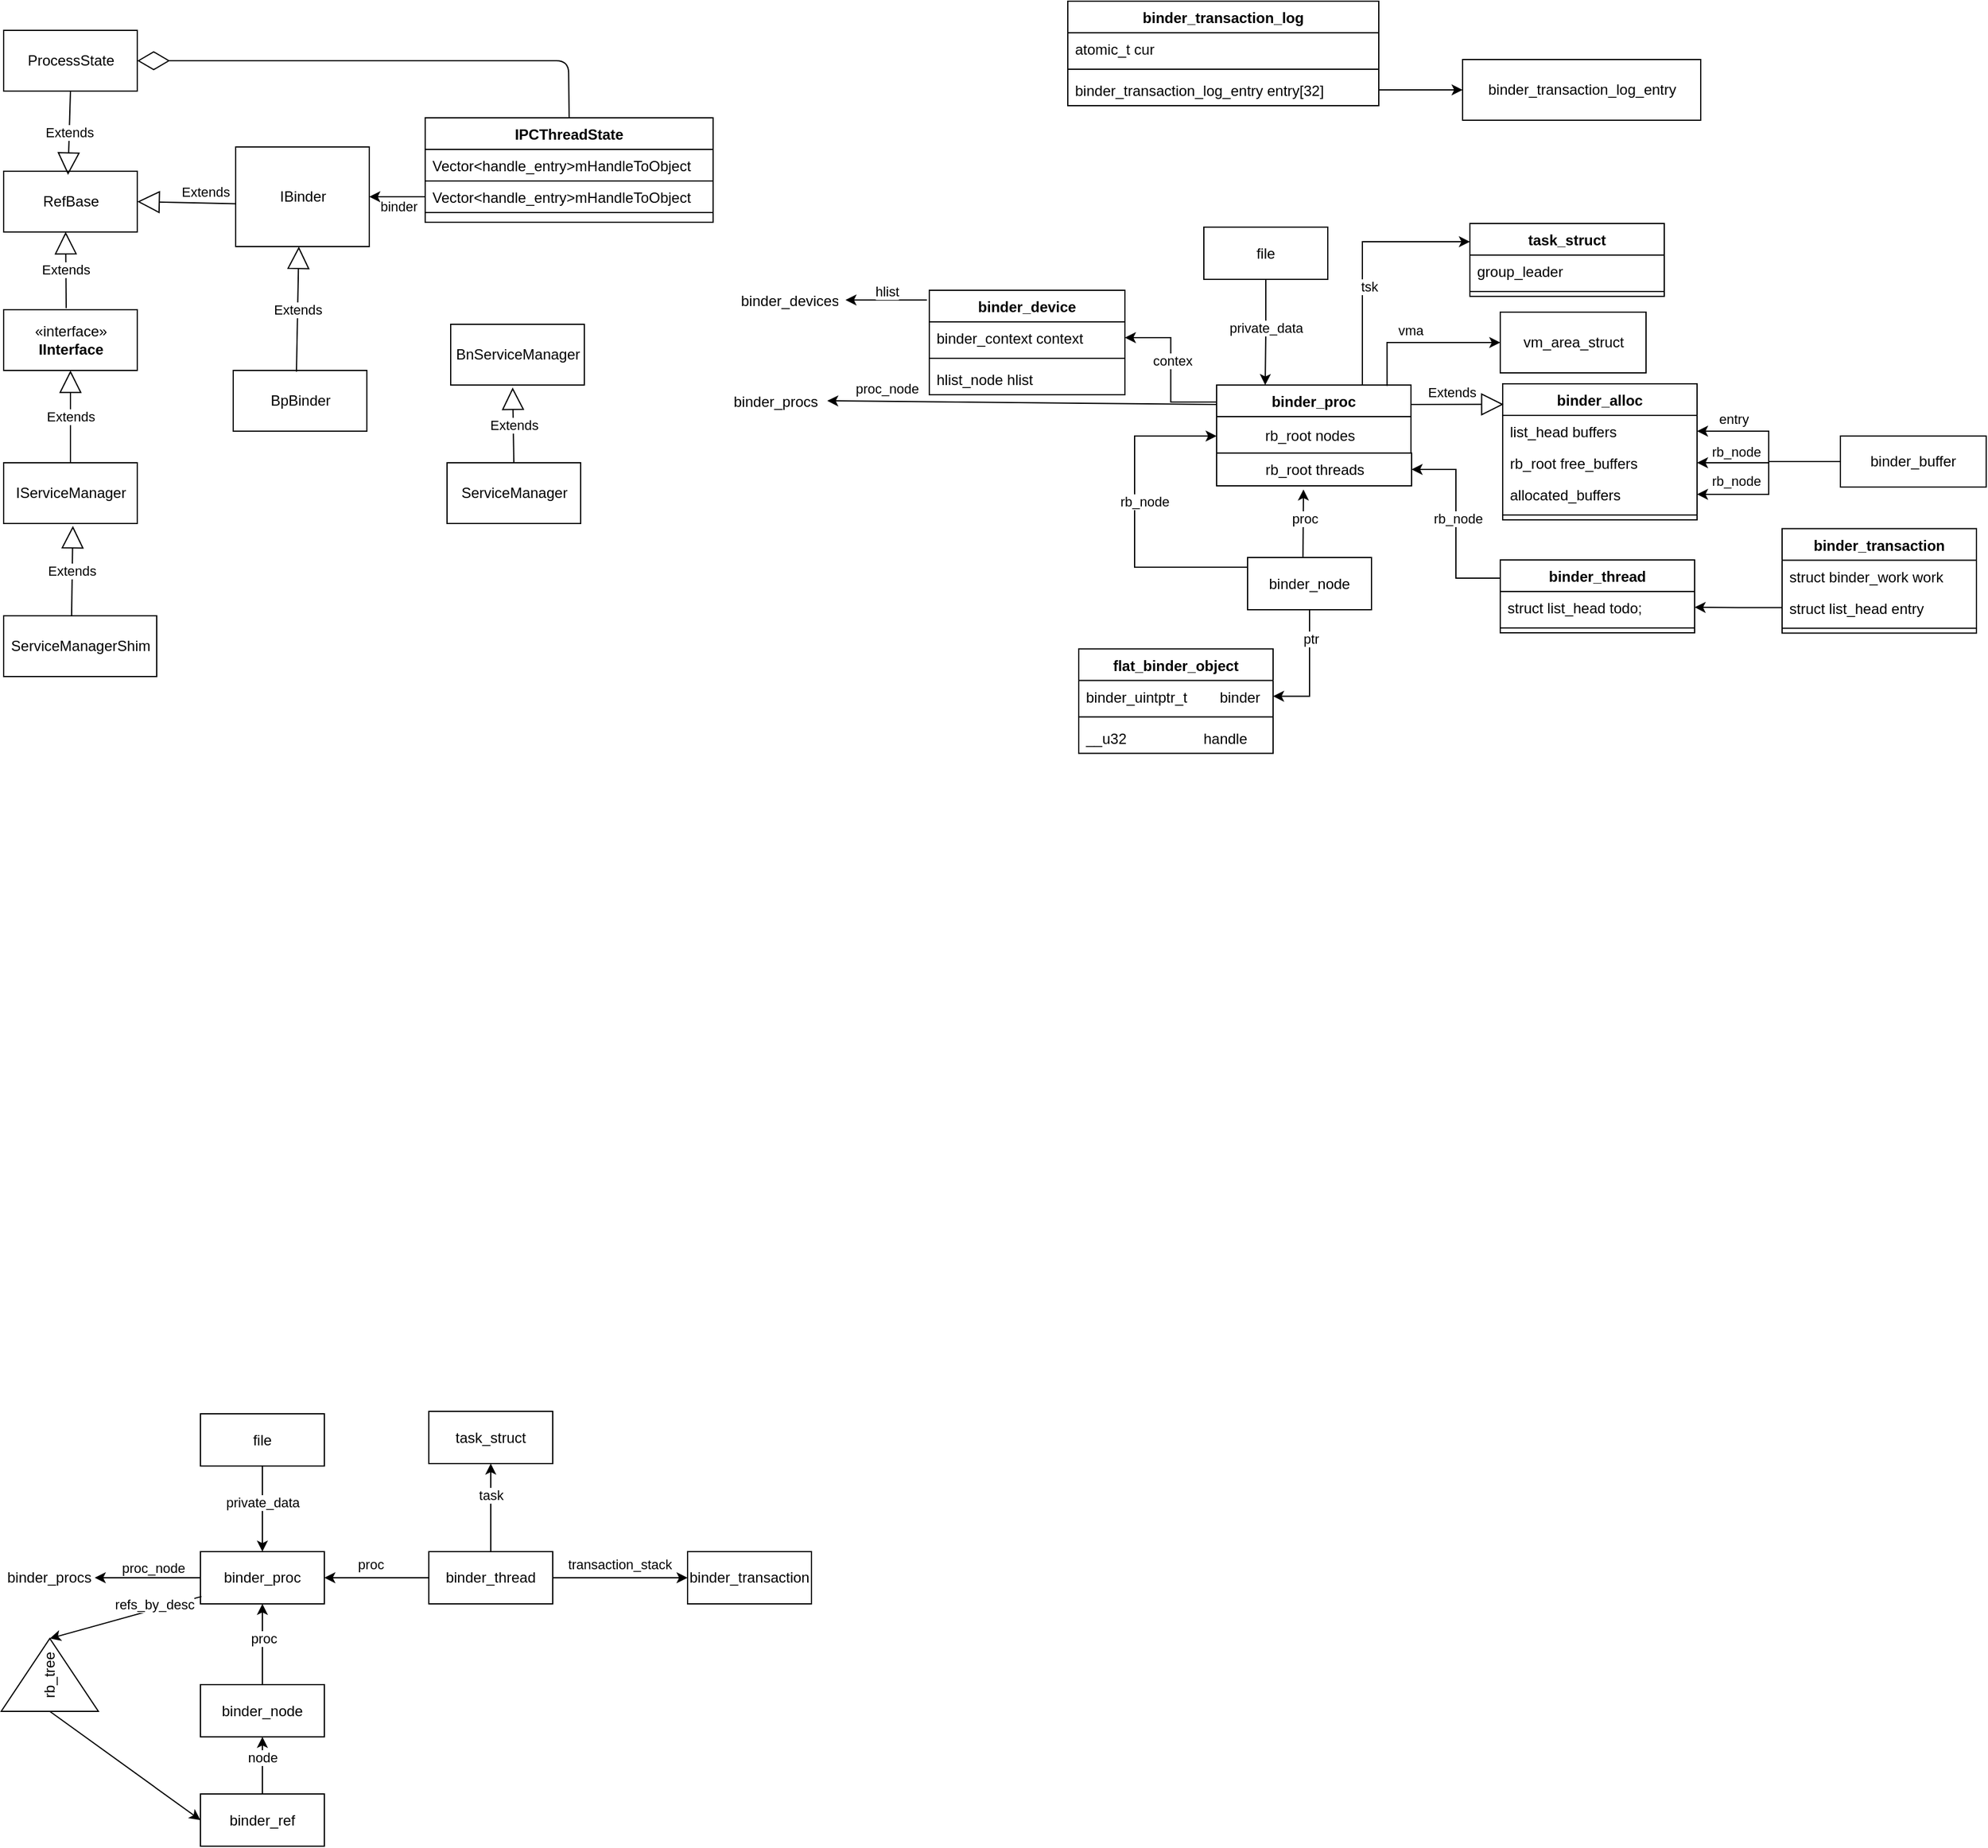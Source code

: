 <mxfile version="14.9.8" type="github">
  <diagram id="jNmoqXeFEh0ObimJBnkF" name="Page-1">
    <mxGraphModel dx="1261" dy="560" grid="0" gridSize="10" guides="1" tooltips="1" connect="1" arrows="1" fold="1" page="1" pageScale="1" pageWidth="827" pageHeight="1169" math="0" shadow="0">
      <root>
        <mxCell id="0" />
        <mxCell id="1" parent="0" />
        <mxCell id="e8W-_g6dRkkAk_Z5xhVP-2" value="IServiceManager" style="html=1;" parent="1" vertex="1">
          <mxGeometry x="162" y="410" width="110" height="50" as="geometry" />
        </mxCell>
        <mxCell id="e8W-_g6dRkkAk_Z5xhVP-3" value="«interface»&lt;br&gt;&lt;b&gt;IInterface&lt;/b&gt;" style="html=1;" parent="1" vertex="1">
          <mxGeometry x="162" y="284" width="110" height="50" as="geometry" />
        </mxCell>
        <mxCell id="e8W-_g6dRkkAk_Z5xhVP-4" value="Extends" style="endArrow=block;endSize=16;endFill=0;html=1;exitX=0.5;exitY=0;exitDx=0;exitDy=0;entryX=0.5;entryY=1;entryDx=0;entryDy=0;" parent="1" source="e8W-_g6dRkkAk_Z5xhVP-2" target="e8W-_g6dRkkAk_Z5xhVP-3" edge="1">
          <mxGeometry width="160" relative="1" as="geometry">
            <mxPoint x="151" y="822" as="sourcePoint" />
            <mxPoint x="227" y="392" as="targetPoint" />
          </mxGeometry>
        </mxCell>
        <mxCell id="e8W-_g6dRkkAk_Z5xhVP-10" value="ProcessState" style="html=1;" parent="1" vertex="1">
          <mxGeometry x="162" y="54" width="110" height="50" as="geometry" />
        </mxCell>
        <mxCell id="e8W-_g6dRkkAk_Z5xhVP-16" value="IBinder" style="html=1;" parent="1" vertex="1">
          <mxGeometry x="353" y="150" width="110" height="82" as="geometry" />
        </mxCell>
        <mxCell id="e8W-_g6dRkkAk_Z5xhVP-17" value="ServiceManagerShim" style="html=1;" parent="1" vertex="1">
          <mxGeometry x="162" y="536" width="126" height="50" as="geometry" />
        </mxCell>
        <mxCell id="e8W-_g6dRkkAk_Z5xhVP-18" value="Extends" style="endArrow=block;endSize=16;endFill=0;html=1;exitX=0.444;exitY=0;exitDx=0;exitDy=0;exitPerimeter=0;" parent="1" source="e8W-_g6dRkkAk_Z5xhVP-17" edge="1">
          <mxGeometry width="160" relative="1" as="geometry">
            <mxPoint x="227" y="533" as="sourcePoint" />
            <mxPoint x="219" y="462" as="targetPoint" />
          </mxGeometry>
        </mxCell>
        <mxCell id="e8W-_g6dRkkAk_Z5xhVP-19" value="RefBase" style="html=1;" parent="1" vertex="1">
          <mxGeometry x="162" y="170" width="110" height="50" as="geometry" />
        </mxCell>
        <mxCell id="e8W-_g6dRkkAk_Z5xhVP-20" value="Extends" style="endArrow=block;endSize=16;endFill=0;html=1;exitX=0.468;exitY=-0.025;exitDx=0;exitDy=0;exitPerimeter=0;entryX=0.464;entryY=0.998;entryDx=0;entryDy=0;entryPerimeter=0;" parent="1" source="e8W-_g6dRkkAk_Z5xhVP-3" target="e8W-_g6dRkkAk_Z5xhVP-19" edge="1">
          <mxGeometry width="160" relative="1" as="geometry">
            <mxPoint x="481.004" y="236" as="sourcePoint" />
            <mxPoint x="482.06" y="162" as="targetPoint" />
          </mxGeometry>
        </mxCell>
        <mxCell id="e8W-_g6dRkkAk_Z5xhVP-21" value="Extends" style="endArrow=block;endSize=16;endFill=0;html=1;exitX=-0.001;exitY=0.57;exitDx=0;exitDy=0;exitPerimeter=0;entryX=1;entryY=0.5;entryDx=0;entryDy=0;" parent="1" source="e8W-_g6dRkkAk_Z5xhVP-16" target="e8W-_g6dRkkAk_Z5xhVP-19" edge="1">
          <mxGeometry x="-0.38" y="-9" width="160" relative="1" as="geometry">
            <mxPoint x="304.44" y="276.85" as="sourcePoint" />
            <mxPoint x="304.0" y="214.0" as="targetPoint" />
            <mxPoint as="offset" />
          </mxGeometry>
        </mxCell>
        <mxCell id="e8W-_g6dRkkAk_Z5xhVP-26" value="" style="endArrow=classic;html=1;entryX=1;entryY=0.5;entryDx=0;entryDy=0;exitX=0;exitY=0.5;exitDx=0;exitDy=0;" parent="1" source="e8W-_g6dRkkAk_Z5xhVP-34" target="e8W-_g6dRkkAk_Z5xhVP-16" edge="1">
          <mxGeometry width="50" height="50" relative="1" as="geometry">
            <mxPoint x="515" y="230" as="sourcePoint" />
            <mxPoint x="667" y="359" as="targetPoint" />
          </mxGeometry>
        </mxCell>
        <mxCell id="e8W-_g6dRkkAk_Z5xhVP-27" value="binder" style="edgeLabel;html=1;align=center;verticalAlign=middle;resizable=0;points=[];" parent="e8W-_g6dRkkAk_Z5xhVP-26" vertex="1" connectable="0">
          <mxGeometry x="0.321" y="-2" relative="1" as="geometry">
            <mxPoint x="8" y="10" as="offset" />
          </mxGeometry>
        </mxCell>
        <mxCell id="e8W-_g6dRkkAk_Z5xhVP-28" value="Extends" style="endArrow=block;endSize=16;endFill=0;html=1;exitX=0.5;exitY=1;exitDx=0;exitDy=0;" parent="1" source="e8W-_g6dRkkAk_Z5xhVP-10" edge="1">
          <mxGeometry width="160" relative="1" as="geometry">
            <mxPoint x="223.48" y="292.75" as="sourcePoint" />
            <mxPoint x="215" y="173" as="targetPoint" />
          </mxGeometry>
        </mxCell>
        <mxCell id="e8W-_g6dRkkAk_Z5xhVP-29" value="" style="endArrow=diamondThin;endFill=0;endSize=24;html=1;exitX=0.5;exitY=0;exitDx=0;exitDy=0;entryX=1;entryY=0.5;entryDx=0;entryDy=0;" parent="1" source="e8W-_g6dRkkAk_Z5xhVP-30" target="e8W-_g6dRkkAk_Z5xhVP-10" edge="1">
          <mxGeometry width="160" relative="1" as="geometry">
            <mxPoint x="627.032" y="167.555" as="sourcePoint" />
            <mxPoint x="789" y="64" as="targetPoint" />
            <Array as="points">
              <mxPoint x="627" y="79" />
            </Array>
          </mxGeometry>
        </mxCell>
        <mxCell id="e8W-_g6dRkkAk_Z5xhVP-30" value="IPCThreadState" style="swimlane;fontStyle=1;align=center;verticalAlign=top;childLayout=stackLayout;horizontal=1;startSize=26;horizontalStack=0;resizeParent=1;resizeParentMax=0;resizeLast=0;collapsible=1;marginBottom=0;" parent="1" vertex="1">
          <mxGeometry x="509" y="126" width="237" height="86" as="geometry" />
        </mxCell>
        <mxCell id="e8W-_g6dRkkAk_Z5xhVP-31" value="Vector&lt;handle_entry&gt;mHandleToObject" style="text;strokeColor=none;fillColor=none;align=left;verticalAlign=top;spacingLeft=4;spacingRight=4;overflow=hidden;rotatable=0;points=[[0,0.5],[1,0.5]];portConstraint=eastwest;" parent="e8W-_g6dRkkAk_Z5xhVP-30" vertex="1">
          <mxGeometry y="26" width="237" height="26" as="geometry" />
        </mxCell>
        <mxCell id="e8W-_g6dRkkAk_Z5xhVP-34" value="Vector&lt;handle_entry&gt;mHandleToObject" style="text;fillColor=none;align=left;verticalAlign=top;spacingLeft=4;spacingRight=4;overflow=hidden;rotatable=0;points=[[0,0.5],[1,0.5]];portConstraint=eastwest;strokeColor=#000000;" parent="e8W-_g6dRkkAk_Z5xhVP-30" vertex="1">
          <mxGeometry y="52" width="237" height="26" as="geometry" />
        </mxCell>
        <mxCell id="e8W-_g6dRkkAk_Z5xhVP-32" value="" style="line;strokeWidth=1;fillColor=none;align=left;verticalAlign=middle;spacingTop=-1;spacingLeft=3;spacingRight=3;rotatable=0;labelPosition=right;points=[];portConstraint=eastwest;strokeColor=none;" parent="e8W-_g6dRkkAk_Z5xhVP-30" vertex="1">
          <mxGeometry y="78" width="237" height="8" as="geometry" />
        </mxCell>
        <mxCell id="e8W-_g6dRkkAk_Z5xhVP-35" value="BpBinder" style="html=1;strokeColor=#000000;" parent="1" vertex="1">
          <mxGeometry x="351" y="334" width="110" height="50" as="geometry" />
        </mxCell>
        <mxCell id="e8W-_g6dRkkAk_Z5xhVP-36" value="Extends" style="endArrow=block;endSize=16;endFill=0;html=1;entryX=0.464;entryY=0.998;entryDx=0;entryDy=0;entryPerimeter=0;exitX=0.473;exitY=0.02;exitDx=0;exitDy=0;exitPerimeter=0;" parent="1" source="e8W-_g6dRkkAk_Z5xhVP-35" edge="1">
          <mxGeometry width="160" relative="1" as="geometry">
            <mxPoint x="405" y="295" as="sourcePoint" />
            <mxPoint x="405.0" y="232.0" as="targetPoint" />
          </mxGeometry>
        </mxCell>
        <mxCell id="e8W-_g6dRkkAk_Z5xhVP-45" value="ServiceManager" style="html=1;strokeColor=#000000;" parent="1" vertex="1">
          <mxGeometry x="527" y="410" width="110" height="50" as="geometry" />
        </mxCell>
        <mxCell id="e8W-_g6dRkkAk_Z5xhVP-46" value="BnServiceManager" style="html=1;strokeColor=#000000;" parent="1" vertex="1">
          <mxGeometry x="530" y="296" width="110" height="50" as="geometry" />
        </mxCell>
        <mxCell id="e8W-_g6dRkkAk_Z5xhVP-47" value="Extends" style="endArrow=block;endSize=16;endFill=0;html=1;exitX=0.5;exitY=0;exitDx=0;exitDy=0;" parent="1" edge="1" source="e8W-_g6dRkkAk_Z5xhVP-45">
          <mxGeometry width="160" relative="1" as="geometry">
            <mxPoint x="581" y="394" as="sourcePoint" />
            <mxPoint x="581" y="348" as="targetPoint" />
          </mxGeometry>
        </mxCell>
        <mxCell id="e8W-_g6dRkkAk_Z5xhVP-72" style="edgeStyle=orthogonalEdgeStyle;rounded=0;orthogonalLoop=1;jettySize=auto;html=1;entryX=1;entryY=0.5;entryDx=0;entryDy=0;" parent="1" source="e8W-_g6dRkkAk_Z5xhVP-51" target="e8W-_g6dRkkAk_Z5xhVP-67" edge="1">
          <mxGeometry relative="1" as="geometry" />
        </mxCell>
        <mxCell id="e8W-_g6dRkkAk_Z5xhVP-73" value="ptr" style="edgeLabel;html=1;align=center;verticalAlign=middle;resizable=0;points=[];" parent="e8W-_g6dRkkAk_Z5xhVP-72" vertex="1" connectable="0">
          <mxGeometry x="-0.532" y="1" relative="1" as="geometry">
            <mxPoint as="offset" />
          </mxGeometry>
        </mxCell>
        <mxCell id="7_N4U-T5mEk4jx83NKro-111" style="edgeStyle=orthogonalEdgeStyle;rounded=0;orthogonalLoop=1;jettySize=auto;html=1;entryX=0;entryY=0.75;entryDx=0;entryDy=0;exitX=0;exitY=0.5;exitDx=0;exitDy=0;" edge="1" parent="1" source="e8W-_g6dRkkAk_Z5xhVP-51" target="7_N4U-T5mEk4jx83NKro-43">
          <mxGeometry relative="1" as="geometry">
            <Array as="points">
              <mxPoint x="1093" y="496" />
              <mxPoint x="1093" y="388" />
            </Array>
          </mxGeometry>
        </mxCell>
        <mxCell id="7_N4U-T5mEk4jx83NKro-112" value="rb_node" style="edgeLabel;html=1;align=center;verticalAlign=middle;resizable=0;points=[];" vertex="1" connectable="0" parent="7_N4U-T5mEk4jx83NKro-111">
          <mxGeometry x="-0.539" relative="1" as="geometry">
            <mxPoint x="-34" y="-54" as="offset" />
          </mxGeometry>
        </mxCell>
        <mxCell id="e8W-_g6dRkkAk_Z5xhVP-51" value="binder_node" style="rounded=0;whiteSpace=wrap;html=1;strokeColor=#000000;" parent="1" vertex="1">
          <mxGeometry x="1186" y="488" width="102" height="43" as="geometry" />
        </mxCell>
        <mxCell id="e8W-_g6dRkkAk_Z5xhVP-56" style="edgeStyle=orthogonalEdgeStyle;rounded=0;orthogonalLoop=1;jettySize=auto;html=1;entryX=0.25;entryY=0;entryDx=0;entryDy=0;" parent="1" source="e8W-_g6dRkkAk_Z5xhVP-55" target="7_N4U-T5mEk4jx83NKro-43" edge="1">
          <mxGeometry relative="1" as="geometry">
            <mxPoint x="1202" y="460" as="targetPoint" />
          </mxGeometry>
        </mxCell>
        <mxCell id="e8W-_g6dRkkAk_Z5xhVP-57" value="private_data" style="edgeLabel;html=1;align=center;verticalAlign=middle;resizable=0;points=[];" parent="e8W-_g6dRkkAk_Z5xhVP-56" vertex="1" connectable="0">
          <mxGeometry x="0.215" relative="1" as="geometry">
            <mxPoint y="-13" as="offset" />
          </mxGeometry>
        </mxCell>
        <mxCell id="e8W-_g6dRkkAk_Z5xhVP-55" value="file" style="rounded=0;whiteSpace=wrap;html=1;strokeColor=#000000;" parent="1" vertex="1">
          <mxGeometry x="1150" y="216" width="102" height="43" as="geometry" />
        </mxCell>
        <mxCell id="e8W-_g6dRkkAk_Z5xhVP-60" value="" style="endArrow=classic;html=1;exitX=0.447;exitY=0;exitDx=0;exitDy=0;exitPerimeter=0;" parent="1" source="e8W-_g6dRkkAk_Z5xhVP-51" edge="1">
          <mxGeometry width="50" height="50" relative="1" as="geometry">
            <mxPoint x="1227" y="560" as="sourcePoint" />
            <mxPoint x="1232" y="432" as="targetPoint" />
            <Array as="points" />
          </mxGeometry>
        </mxCell>
        <mxCell id="e8W-_g6dRkkAk_Z5xhVP-61" value="proc" style="edgeLabel;html=1;align=center;verticalAlign=middle;resizable=0;points=[];" parent="e8W-_g6dRkkAk_Z5xhVP-60" vertex="1" connectable="0">
          <mxGeometry x="0.18" y="-1" relative="1" as="geometry">
            <mxPoint y="1" as="offset" />
          </mxGeometry>
        </mxCell>
        <mxCell id="e8W-_g6dRkkAk_Z5xhVP-66" value="flat_binder_object" style="swimlane;fontStyle=1;align=center;verticalAlign=top;childLayout=stackLayout;horizontal=1;startSize=26;horizontalStack=0;resizeParent=1;resizeParentMax=0;resizeLast=0;collapsible=1;marginBottom=0;strokeColor=#000000;" parent="1" vertex="1">
          <mxGeometry x="1047" y="563.25" width="160" height="86" as="geometry" />
        </mxCell>
        <mxCell id="e8W-_g6dRkkAk_Z5xhVP-67" value="binder_uintptr_t        binder" style="text;strokeColor=none;fillColor=none;align=left;verticalAlign=top;spacingLeft=4;spacingRight=4;overflow=hidden;rotatable=0;points=[[0,0.5],[1,0.5]];portConstraint=eastwest;" parent="e8W-_g6dRkkAk_Z5xhVP-66" vertex="1">
          <mxGeometry y="26" width="160" height="26" as="geometry" />
        </mxCell>
        <mxCell id="e8W-_g6dRkkAk_Z5xhVP-68" value="" style="line;strokeWidth=1;fillColor=none;align=left;verticalAlign=middle;spacingTop=-1;spacingLeft=3;spacingRight=3;rotatable=0;labelPosition=right;points=[];portConstraint=eastwest;" parent="e8W-_g6dRkkAk_Z5xhVP-66" vertex="1">
          <mxGeometry y="52" width="160" height="8" as="geometry" />
        </mxCell>
        <mxCell id="e8W-_g6dRkkAk_Z5xhVP-69" value="__u32                   handle" style="text;strokeColor=none;fillColor=none;align=left;verticalAlign=top;spacingLeft=4;spacingRight=4;overflow=hidden;rotatable=0;points=[[0,0.5],[1,0.5]];portConstraint=eastwest;" parent="e8W-_g6dRkkAk_Z5xhVP-66" vertex="1">
          <mxGeometry y="60" width="160" height="26" as="geometry" />
        </mxCell>
        <mxCell id="H-w7XV4eb11bhO1Xz3Ol-33" value="binder_proc" style="rounded=0;whiteSpace=wrap;html=1;strokeColor=#000000;" parent="1" vertex="1">
          <mxGeometry x="324" y="1306.5" width="102" height="43" as="geometry" />
        </mxCell>
        <mxCell id="H-w7XV4eb11bhO1Xz3Ol-34" value="binder_procs" style="text;whiteSpace=wrap;html=1;" parent="1" vertex="1">
          <mxGeometry x="162.997" y="1313.997" width="89" height="28" as="geometry" />
        </mxCell>
        <mxCell id="H-w7XV4eb11bhO1Xz3Ol-39" value="" style="endArrow=classic;html=1;exitX=0;exitY=0.5;exitDx=0;exitDy=0;" parent="1" source="H-w7XV4eb11bhO1Xz3Ol-33" edge="1">
          <mxGeometry width="50" height="50" relative="1" as="geometry">
            <mxPoint x="388" y="1447" as="sourcePoint" />
            <mxPoint x="237" y="1328" as="targetPoint" />
          </mxGeometry>
        </mxCell>
        <mxCell id="H-w7XV4eb11bhO1Xz3Ol-40" value="proc_node" style="edgeLabel;html=1;align=center;verticalAlign=middle;resizable=0;points=[];" parent="H-w7XV4eb11bhO1Xz3Ol-39" vertex="1" connectable="0">
          <mxGeometry x="0.33" y="3" relative="1" as="geometry">
            <mxPoint x="19" y="-11" as="offset" />
          </mxGeometry>
        </mxCell>
        <mxCell id="H-w7XV4eb11bhO1Xz3Ol-46" value="binder_node" style="rounded=0;whiteSpace=wrap;html=1;strokeColor=#000000;" parent="1" vertex="1">
          <mxGeometry x="324" y="1416" width="102" height="43" as="geometry" />
        </mxCell>
        <mxCell id="H-w7XV4eb11bhO1Xz3Ol-50" style="edgeStyle=orthogonalEdgeStyle;rounded=0;orthogonalLoop=1;jettySize=auto;html=1;" parent="1" source="H-w7XV4eb11bhO1Xz3Ol-52" target="H-w7XV4eb11bhO1Xz3Ol-33" edge="1">
          <mxGeometry relative="1" as="geometry" />
        </mxCell>
        <mxCell id="H-w7XV4eb11bhO1Xz3Ol-51" value="private_data" style="edgeLabel;html=1;align=center;verticalAlign=middle;resizable=0;points=[];" parent="H-w7XV4eb11bhO1Xz3Ol-50" vertex="1" connectable="0">
          <mxGeometry x="0.215" relative="1" as="geometry">
            <mxPoint y="-13" as="offset" />
          </mxGeometry>
        </mxCell>
        <mxCell id="H-w7XV4eb11bhO1Xz3Ol-52" value="file" style="rounded=0;whiteSpace=wrap;html=1;strokeColor=#000000;" parent="1" vertex="1">
          <mxGeometry x="324" y="1193" width="102" height="43" as="geometry" />
        </mxCell>
        <mxCell id="H-w7XV4eb11bhO1Xz3Ol-53" value="" style="endArrow=classic;html=1;exitX=0.5;exitY=0;exitDx=0;exitDy=0;entryX=0.5;entryY=1;entryDx=0;entryDy=0;" parent="1" source="H-w7XV4eb11bhO1Xz3Ol-46" target="H-w7XV4eb11bhO1Xz3Ol-33" edge="1">
          <mxGeometry width="50" height="50" relative="1" as="geometry">
            <mxPoint x="641" y="1594" as="sourcePoint" />
            <mxPoint x="399" y="1351" as="targetPoint" />
            <Array as="points" />
          </mxGeometry>
        </mxCell>
        <mxCell id="H-w7XV4eb11bhO1Xz3Ol-54" value="proc" style="edgeLabel;html=1;align=center;verticalAlign=middle;resizable=0;points=[];" parent="H-w7XV4eb11bhO1Xz3Ol-53" vertex="1" connectable="0">
          <mxGeometry x="0.18" y="-1" relative="1" as="geometry">
            <mxPoint y="1" as="offset" />
          </mxGeometry>
        </mxCell>
        <mxCell id="H-w7XV4eb11bhO1Xz3Ol-62" style="edgeStyle=orthogonalEdgeStyle;rounded=0;orthogonalLoop=1;jettySize=auto;html=1;entryX=1;entryY=0.5;entryDx=0;entryDy=0;" parent="1" source="H-w7XV4eb11bhO1Xz3Ol-61" target="H-w7XV4eb11bhO1Xz3Ol-33" edge="1">
          <mxGeometry relative="1" as="geometry" />
        </mxCell>
        <mxCell id="H-w7XV4eb11bhO1Xz3Ol-63" value="proc" style="edgeLabel;html=1;align=center;verticalAlign=middle;resizable=0;points=[];" parent="H-w7XV4eb11bhO1Xz3Ol-62" vertex="1" connectable="0">
          <mxGeometry x="0.294" y="1" relative="1" as="geometry">
            <mxPoint x="7" y="-12" as="offset" />
          </mxGeometry>
        </mxCell>
        <mxCell id="H-w7XV4eb11bhO1Xz3Ol-65" style="edgeStyle=orthogonalEdgeStyle;rounded=0;orthogonalLoop=1;jettySize=auto;html=1;entryX=0;entryY=0.5;entryDx=0;entryDy=0;" parent="1" source="H-w7XV4eb11bhO1Xz3Ol-61" target="H-w7XV4eb11bhO1Xz3Ol-64" edge="1">
          <mxGeometry relative="1" as="geometry" />
        </mxCell>
        <mxCell id="H-w7XV4eb11bhO1Xz3Ol-66" value="transaction_stack" style="edgeLabel;html=1;align=center;verticalAlign=middle;resizable=0;points=[];" parent="H-w7XV4eb11bhO1Xz3Ol-65" vertex="1" connectable="0">
          <mxGeometry x="-0.312" y="-1" relative="1" as="geometry">
            <mxPoint x="17" y="-12" as="offset" />
          </mxGeometry>
        </mxCell>
        <mxCell id="H-w7XV4eb11bhO1Xz3Ol-68" style="edgeStyle=orthogonalEdgeStyle;rounded=0;orthogonalLoop=1;jettySize=auto;html=1;entryX=0.5;entryY=1;entryDx=0;entryDy=0;" parent="1" source="H-w7XV4eb11bhO1Xz3Ol-61" target="H-w7XV4eb11bhO1Xz3Ol-67" edge="1">
          <mxGeometry relative="1" as="geometry" />
        </mxCell>
        <mxCell id="H-w7XV4eb11bhO1Xz3Ol-69" value="task" style="edgeLabel;html=1;align=center;verticalAlign=middle;resizable=0;points=[];" parent="H-w7XV4eb11bhO1Xz3Ol-68" vertex="1" connectable="0">
          <mxGeometry x="-0.27" relative="1" as="geometry">
            <mxPoint y="-20" as="offset" />
          </mxGeometry>
        </mxCell>
        <mxCell id="H-w7XV4eb11bhO1Xz3Ol-61" value="binder_thread" style="rounded=0;whiteSpace=wrap;html=1;strokeColor=#000000;" parent="1" vertex="1">
          <mxGeometry x="512" y="1306.5" width="102" height="43" as="geometry" />
        </mxCell>
        <mxCell id="H-w7XV4eb11bhO1Xz3Ol-64" value="binder_transaction" style="rounded=0;whiteSpace=wrap;html=1;strokeColor=#000000;" parent="1" vertex="1">
          <mxGeometry x="725" y="1306.5" width="102" height="43" as="geometry" />
        </mxCell>
        <mxCell id="H-w7XV4eb11bhO1Xz3Ol-67" value="task_struct" style="rounded=0;whiteSpace=wrap;html=1;strokeColor=#000000;" parent="1" vertex="1">
          <mxGeometry x="512" y="1191" width="102" height="43" as="geometry" />
        </mxCell>
        <mxCell id="H-w7XV4eb11bhO1Xz3Ol-71" style="edgeStyle=orthogonalEdgeStyle;rounded=0;orthogonalLoop=1;jettySize=auto;html=1;entryX=0.5;entryY=1;entryDx=0;entryDy=0;" parent="1" source="H-w7XV4eb11bhO1Xz3Ol-70" target="H-w7XV4eb11bhO1Xz3Ol-46" edge="1">
          <mxGeometry relative="1" as="geometry" />
        </mxCell>
        <mxCell id="H-w7XV4eb11bhO1Xz3Ol-72" value="node" style="edgeLabel;html=1;align=center;verticalAlign=middle;resizable=0;points=[];" parent="H-w7XV4eb11bhO1Xz3Ol-71" vertex="1" connectable="0">
          <mxGeometry x="0.277" relative="1" as="geometry">
            <mxPoint as="offset" />
          </mxGeometry>
        </mxCell>
        <mxCell id="H-w7XV4eb11bhO1Xz3Ol-70" value="binder_ref" style="rounded=0;whiteSpace=wrap;html=1;strokeColor=#000000;" parent="1" vertex="1">
          <mxGeometry x="324" y="1506" width="102" height="43" as="geometry" />
        </mxCell>
        <mxCell id="H-w7XV4eb11bhO1Xz3Ol-73" value="rb_tree" style="triangle;whiteSpace=wrap;html=1;strokeColor=#000000;rotation=-90;" parent="1" vertex="1">
          <mxGeometry x="170" y="1368" width="60" height="80" as="geometry" />
        </mxCell>
        <mxCell id="H-w7XV4eb11bhO1Xz3Ol-74" value="" style="endArrow=classic;html=1;entryX=1;entryY=0.5;entryDx=0;entryDy=0;exitX=0.008;exitY=0.859;exitDx=0;exitDy=0;exitPerimeter=0;" parent="1" source="H-w7XV4eb11bhO1Xz3Ol-33" target="H-w7XV4eb11bhO1Xz3Ol-73" edge="1">
          <mxGeometry width="50" height="50" relative="1" as="geometry">
            <mxPoint x="428" y="1342" as="sourcePoint" />
            <mxPoint x="517" y="1389" as="targetPoint" />
            <Array as="points" />
          </mxGeometry>
        </mxCell>
        <mxCell id="H-w7XV4eb11bhO1Xz3Ol-75" value="refs_by_desc" style="edgeLabel;html=1;align=center;verticalAlign=middle;resizable=0;points=[];" parent="H-w7XV4eb11bhO1Xz3Ol-74" vertex="1" connectable="0">
          <mxGeometry x="-0.676" y="-2" relative="1" as="geometry">
            <mxPoint x="-18" y="3" as="offset" />
          </mxGeometry>
        </mxCell>
        <mxCell id="H-w7XV4eb11bhO1Xz3Ol-76" value="" style="endArrow=classic;html=1;exitX=0;exitY=0.5;exitDx=0;exitDy=0;entryX=0;entryY=0.5;entryDx=0;entryDy=0;" parent="1" source="H-w7XV4eb11bhO1Xz3Ol-73" target="H-w7XV4eb11bhO1Xz3Ol-70" edge="1">
          <mxGeometry width="50" height="50" relative="1" as="geometry">
            <mxPoint x="188" y="1564" as="sourcePoint" />
            <mxPoint x="238" y="1514" as="targetPoint" />
          </mxGeometry>
        </mxCell>
        <mxCell id="7_N4U-T5mEk4jx83NKro-2" value="binder_transaction_log" style="swimlane;fontStyle=1;align=center;verticalAlign=top;childLayout=stackLayout;horizontal=1;startSize=26;horizontalStack=0;resizeParent=1;resizeParentMax=0;resizeLast=0;collapsible=1;marginBottom=0;" vertex="1" parent="1">
          <mxGeometry x="1038" y="30" width="256" height="86" as="geometry" />
        </mxCell>
        <mxCell id="7_N4U-T5mEk4jx83NKro-3" value="atomic_t cur" style="text;strokeColor=none;fillColor=none;align=left;verticalAlign=top;spacingLeft=4;spacingRight=4;overflow=hidden;rotatable=0;points=[[0,0.5],[1,0.5]];portConstraint=eastwest;" vertex="1" parent="7_N4U-T5mEk4jx83NKro-2">
          <mxGeometry y="26" width="256" height="26" as="geometry" />
        </mxCell>
        <mxCell id="7_N4U-T5mEk4jx83NKro-4" value="" style="line;strokeWidth=1;fillColor=none;align=left;verticalAlign=middle;spacingTop=-1;spacingLeft=3;spacingRight=3;rotatable=0;labelPosition=right;points=[];portConstraint=eastwest;" vertex="1" parent="7_N4U-T5mEk4jx83NKro-2">
          <mxGeometry y="52" width="256" height="8" as="geometry" />
        </mxCell>
        <mxCell id="7_N4U-T5mEk4jx83NKro-5" value="binder_transaction_log_entry entry[32]" style="text;strokeColor=none;fillColor=none;align=left;verticalAlign=top;spacingLeft=4;spacingRight=4;overflow=hidden;rotatable=0;points=[[0,0.5],[1,0.5]];portConstraint=eastwest;" vertex="1" parent="7_N4U-T5mEk4jx83NKro-2">
          <mxGeometry y="60" width="256" height="26" as="geometry" />
        </mxCell>
        <mxCell id="7_N4U-T5mEk4jx83NKro-6" value="binder_transaction_log_entry" style="html=1;" vertex="1" parent="1">
          <mxGeometry x="1363" y="78" width="196" height="50" as="geometry" />
        </mxCell>
        <mxCell id="7_N4U-T5mEk4jx83NKro-7" style="edgeStyle=orthogonalEdgeStyle;rounded=0;orthogonalLoop=1;jettySize=auto;html=1;entryX=0;entryY=0.5;entryDx=0;entryDy=0;" edge="1" parent="1" source="7_N4U-T5mEk4jx83NKro-5" target="7_N4U-T5mEk4jx83NKro-6">
          <mxGeometry relative="1" as="geometry" />
        </mxCell>
        <mxCell id="7_N4U-T5mEk4jx83NKro-13" value="binder_device" style="swimlane;fontStyle=1;align=center;verticalAlign=top;childLayout=stackLayout;horizontal=1;startSize=26;horizontalStack=0;resizeParent=1;resizeParentMax=0;resizeLast=0;collapsible=1;marginBottom=0;" vertex="1" parent="1">
          <mxGeometry x="924" y="268" width="161" height="86" as="geometry" />
        </mxCell>
        <mxCell id="7_N4U-T5mEk4jx83NKro-14" value="binder_context context" style="text;strokeColor=none;fillColor=none;align=left;verticalAlign=top;spacingLeft=4;spacingRight=4;overflow=hidden;rotatable=0;points=[[0,0.5],[1,0.5]];portConstraint=eastwest;" vertex="1" parent="7_N4U-T5mEk4jx83NKro-13">
          <mxGeometry y="26" width="161" height="26" as="geometry" />
        </mxCell>
        <mxCell id="7_N4U-T5mEk4jx83NKro-15" value="" style="line;strokeWidth=1;fillColor=none;align=left;verticalAlign=middle;spacingTop=-1;spacingLeft=3;spacingRight=3;rotatable=0;labelPosition=right;points=[];portConstraint=eastwest;" vertex="1" parent="7_N4U-T5mEk4jx83NKro-13">
          <mxGeometry y="52" width="161" height="8" as="geometry" />
        </mxCell>
        <mxCell id="7_N4U-T5mEk4jx83NKro-16" value="hlist_node hlist" style="text;strokeColor=none;fillColor=none;align=left;verticalAlign=top;spacingLeft=4;spacingRight=4;overflow=hidden;rotatable=0;points=[[0,0.5],[1,0.5]];portConstraint=eastwest;" vertex="1" parent="7_N4U-T5mEk4jx83NKro-13">
          <mxGeometry y="60" width="161" height="26" as="geometry" />
        </mxCell>
        <mxCell id="7_N4U-T5mEk4jx83NKro-28" value="task_struct" style="swimlane;fontStyle=1;align=center;verticalAlign=top;childLayout=stackLayout;horizontal=1;startSize=26;horizontalStack=0;resizeParent=1;resizeParentMax=0;resizeLast=0;collapsible=1;marginBottom=0;" vertex="1" parent="1">
          <mxGeometry x="1369" y="213" width="160" height="60" as="geometry" />
        </mxCell>
        <mxCell id="7_N4U-T5mEk4jx83NKro-29" value="group_leader" style="text;strokeColor=none;fillColor=none;align=left;verticalAlign=top;spacingLeft=4;spacingRight=4;overflow=hidden;rotatable=0;points=[[0,0.5],[1,0.5]];portConstraint=eastwest;" vertex="1" parent="7_N4U-T5mEk4jx83NKro-28">
          <mxGeometry y="26" width="160" height="26" as="geometry" />
        </mxCell>
        <mxCell id="7_N4U-T5mEk4jx83NKro-30" value="" style="line;strokeWidth=1;fillColor=none;align=left;verticalAlign=middle;spacingTop=-1;spacingLeft=3;spacingRight=3;rotatable=0;labelPosition=right;points=[];portConstraint=eastwest;" vertex="1" parent="7_N4U-T5mEk4jx83NKro-28">
          <mxGeometry y="52" width="160" height="8" as="geometry" />
        </mxCell>
        <mxCell id="7_N4U-T5mEk4jx83NKro-48" style="edgeStyle=orthogonalEdgeStyle;rounded=0;orthogonalLoop=1;jettySize=auto;html=1;entryX=1;entryY=0.5;entryDx=0;entryDy=0;exitX=0;exitY=0.25;exitDx=0;exitDy=0;" edge="1" parent="1" source="7_N4U-T5mEk4jx83NKro-43" target="7_N4U-T5mEk4jx83NKro-14">
          <mxGeometry relative="1" as="geometry" />
        </mxCell>
        <mxCell id="7_N4U-T5mEk4jx83NKro-49" value="contex" style="edgeLabel;html=1;align=center;verticalAlign=middle;resizable=0;points=[];" vertex="1" connectable="0" parent="7_N4U-T5mEk4jx83NKro-48">
          <mxGeometry x="0.12" y="-1" relative="1" as="geometry">
            <mxPoint as="offset" />
          </mxGeometry>
        </mxCell>
        <mxCell id="7_N4U-T5mEk4jx83NKro-50" style="edgeStyle=orthogonalEdgeStyle;rounded=0;orthogonalLoop=1;jettySize=auto;html=1;entryX=0;entryY=0.25;entryDx=0;entryDy=0;exitX=0.75;exitY=0;exitDx=0;exitDy=0;" edge="1" parent="1" source="7_N4U-T5mEk4jx83NKro-43" target="7_N4U-T5mEk4jx83NKro-28">
          <mxGeometry relative="1" as="geometry" />
        </mxCell>
        <mxCell id="7_N4U-T5mEk4jx83NKro-51" value="tsk" style="edgeLabel;html=1;align=center;verticalAlign=middle;resizable=0;points=[];" vertex="1" connectable="0" parent="7_N4U-T5mEk4jx83NKro-50">
          <mxGeometry x="-0.721" y="-1" relative="1" as="geometry">
            <mxPoint x="4" y="-52" as="offset" />
          </mxGeometry>
        </mxCell>
        <mxCell id="7_N4U-T5mEk4jx83NKro-43" value="binder_proc" style="swimlane;fontStyle=1;align=center;verticalAlign=top;childLayout=stackLayout;horizontal=1;startSize=26;horizontalStack=0;resizeParent=1;resizeParentMax=0;resizeLast=0;collapsible=1;marginBottom=0;" vertex="1" parent="1">
          <mxGeometry x="1160.5" y="346" width="160" height="56" as="geometry" />
        </mxCell>
        <mxCell id="7_N4U-T5mEk4jx83NKro-52" value="vm_area_struct" style="html=1;" vertex="1" parent="1">
          <mxGeometry x="1394" y="286" width="120" height="50" as="geometry" />
        </mxCell>
        <mxCell id="7_N4U-T5mEk4jx83NKro-53" style="edgeStyle=orthogonalEdgeStyle;rounded=0;orthogonalLoop=1;jettySize=auto;html=1;exitX=0.877;exitY=0.013;exitDx=0;exitDy=0;entryX=0;entryY=0.5;entryDx=0;entryDy=0;exitPerimeter=0;" edge="1" parent="1" source="7_N4U-T5mEk4jx83NKro-43" target="7_N4U-T5mEk4jx83NKro-52">
          <mxGeometry relative="1" as="geometry" />
        </mxCell>
        <mxCell id="7_N4U-T5mEk4jx83NKro-54" value="vma" style="edgeLabel;html=1;align=center;verticalAlign=middle;resizable=0;points=[];" vertex="1" connectable="0" parent="7_N4U-T5mEk4jx83NKro-53">
          <mxGeometry x="-0.301" relative="1" as="geometry">
            <mxPoint x="10" y="-10" as="offset" />
          </mxGeometry>
        </mxCell>
        <mxCell id="7_N4U-T5mEk4jx83NKro-76" value="binder_devices&#xa;" style="text;strokeColor=none;fillColor=none;align=left;verticalAlign=top;spacingLeft=4;spacingRight=4;overflow=hidden;rotatable=0;points=[[0,0.5],[1,0.5]];portConstraint=eastwest;" vertex="1" parent="1">
          <mxGeometry x="763" y="263" width="91" height="26" as="geometry" />
        </mxCell>
        <mxCell id="7_N4U-T5mEk4jx83NKro-77" value="" style="endArrow=classic;html=1;" edge="1" parent="1">
          <mxGeometry width="50" height="50" relative="1" as="geometry">
            <mxPoint x="922" y="276" as="sourcePoint" />
            <mxPoint x="855" y="276" as="targetPoint" />
          </mxGeometry>
        </mxCell>
        <mxCell id="7_N4U-T5mEk4jx83NKro-81" value="hlist" style="edgeLabel;html=1;align=center;verticalAlign=middle;resizable=0;points=[];" vertex="1" connectable="0" parent="7_N4U-T5mEk4jx83NKro-77">
          <mxGeometry x="0.319" y="2" relative="1" as="geometry">
            <mxPoint x="11" y="-9" as="offset" />
          </mxGeometry>
        </mxCell>
        <mxCell id="7_N4U-T5mEk4jx83NKro-78" value="binder_procs&#xa;" style="text;strokeColor=none;fillColor=none;align=left;verticalAlign=top;spacingLeft=4;spacingRight=4;overflow=hidden;rotatable=0;points=[[0,0.5],[1,0.5]];portConstraint=eastwest;" vertex="1" parent="1">
          <mxGeometry x="757" y="346" width="83" height="26" as="geometry" />
        </mxCell>
        <mxCell id="7_N4U-T5mEk4jx83NKro-79" value="" style="endArrow=classic;html=1;entryX=1;entryY=0.5;entryDx=0;entryDy=0;" edge="1" parent="1" target="7_N4U-T5mEk4jx83NKro-78">
          <mxGeometry width="50" height="50" relative="1" as="geometry">
            <mxPoint x="1160" y="362" as="sourcePoint" />
            <mxPoint x="954" y="431" as="targetPoint" />
          </mxGeometry>
        </mxCell>
        <mxCell id="7_N4U-T5mEk4jx83NKro-80" value="proc_node" style="edgeLabel;html=1;align=center;verticalAlign=middle;resizable=0;points=[];" vertex="1" connectable="0" parent="7_N4U-T5mEk4jx83NKro-79">
          <mxGeometry x="0.639" relative="1" as="geometry">
            <mxPoint x="-9" y="-11" as="offset" />
          </mxGeometry>
        </mxCell>
        <mxCell id="7_N4U-T5mEk4jx83NKro-101" style="edgeStyle=orthogonalEdgeStyle;rounded=0;orthogonalLoop=1;jettySize=auto;html=1;entryX=1;entryY=0.5;entryDx=0;entryDy=0;" edge="1" parent="1" source="7_N4U-T5mEk4jx83NKro-84" target="7_N4U-T5mEk4jx83NKro-94">
          <mxGeometry relative="1" as="geometry" />
        </mxCell>
        <mxCell id="7_N4U-T5mEk4jx83NKro-104" value="entry" style="edgeLabel;html=1;align=center;verticalAlign=middle;resizable=0;points=[];" vertex="1" connectable="0" parent="7_N4U-T5mEk4jx83NKro-101">
          <mxGeometry x="0.41" y="-1" relative="1" as="geometry">
            <mxPoint x="-12" y="-9" as="offset" />
          </mxGeometry>
        </mxCell>
        <mxCell id="7_N4U-T5mEk4jx83NKro-102" style="edgeStyle=orthogonalEdgeStyle;rounded=0;orthogonalLoop=1;jettySize=auto;html=1;entryX=1;entryY=0.5;entryDx=0;entryDy=0;" edge="1" parent="1" source="7_N4U-T5mEk4jx83NKro-84" target="7_N4U-T5mEk4jx83NKro-99">
          <mxGeometry relative="1" as="geometry" />
        </mxCell>
        <mxCell id="7_N4U-T5mEk4jx83NKro-105" value="rb_node" style="edgeLabel;html=1;align=center;verticalAlign=middle;resizable=0;points=[];" vertex="1" connectable="0" parent="7_N4U-T5mEk4jx83NKro-102">
          <mxGeometry x="0.358" relative="1" as="geometry">
            <mxPoint x="-6" y="-9" as="offset" />
          </mxGeometry>
        </mxCell>
        <mxCell id="7_N4U-T5mEk4jx83NKro-103" style="edgeStyle=orthogonalEdgeStyle;rounded=0;orthogonalLoop=1;jettySize=auto;html=1;entryX=1;entryY=0.5;entryDx=0;entryDy=0;" edge="1" parent="1" source="7_N4U-T5mEk4jx83NKro-84" target="7_N4U-T5mEk4jx83NKro-100">
          <mxGeometry relative="1" as="geometry" />
        </mxCell>
        <mxCell id="7_N4U-T5mEk4jx83NKro-84" value="binder_buffer" style="rounded=0;whiteSpace=wrap;html=1;" vertex="1" parent="1">
          <mxGeometry x="1674" y="388" width="120" height="42" as="geometry" />
        </mxCell>
        <mxCell id="7_N4U-T5mEk4jx83NKro-93" value="binder_alloc" style="swimlane;fontStyle=1;align=center;verticalAlign=top;childLayout=stackLayout;horizontal=1;startSize=26;horizontalStack=0;resizeParent=1;resizeParentMax=0;resizeLast=0;collapsible=1;marginBottom=0;" vertex="1" parent="1">
          <mxGeometry x="1396" y="345" width="160" height="112" as="geometry" />
        </mxCell>
        <mxCell id="7_N4U-T5mEk4jx83NKro-94" value="list_head buffers" style="text;strokeColor=none;fillColor=none;align=left;verticalAlign=top;spacingLeft=4;spacingRight=4;overflow=hidden;rotatable=0;points=[[0,0.5],[1,0.5]];portConstraint=eastwest;" vertex="1" parent="7_N4U-T5mEk4jx83NKro-93">
          <mxGeometry y="26" width="160" height="26" as="geometry" />
        </mxCell>
        <mxCell id="7_N4U-T5mEk4jx83NKro-99" value="rb_root free_buffers" style="text;strokeColor=none;fillColor=none;align=left;verticalAlign=top;spacingLeft=4;spacingRight=4;overflow=hidden;rotatable=0;points=[[0,0.5],[1,0.5]];portConstraint=eastwest;" vertex="1" parent="7_N4U-T5mEk4jx83NKro-93">
          <mxGeometry y="52" width="160" height="26" as="geometry" />
        </mxCell>
        <mxCell id="7_N4U-T5mEk4jx83NKro-100" value="allocated_buffers" style="text;strokeColor=none;fillColor=none;align=left;verticalAlign=top;spacingLeft=4;spacingRight=4;overflow=hidden;rotatable=0;points=[[0,0.5],[1,0.5]];portConstraint=eastwest;" vertex="1" parent="7_N4U-T5mEk4jx83NKro-93">
          <mxGeometry y="78" width="160" height="26" as="geometry" />
        </mxCell>
        <mxCell id="7_N4U-T5mEk4jx83NKro-95" value="" style="line;strokeWidth=1;fillColor=none;align=left;verticalAlign=middle;spacingTop=-1;spacingLeft=3;spacingRight=3;rotatable=0;labelPosition=right;points=[];portConstraint=eastwest;" vertex="1" parent="7_N4U-T5mEk4jx83NKro-93">
          <mxGeometry y="104" width="160" height="8" as="geometry" />
        </mxCell>
        <mxCell id="7_N4U-T5mEk4jx83NKro-97" value="Extends" style="endArrow=block;endSize=16;endFill=0;html=1;entryX=0.005;entryY=0.151;entryDx=0;entryDy=0;entryPerimeter=0;" edge="1" parent="1" target="7_N4U-T5mEk4jx83NKro-93">
          <mxGeometry x="-0.148" y="10" width="160" relative="1" as="geometry">
            <mxPoint x="1321" y="362" as="sourcePoint" />
            <mxPoint x="1514" y="615" as="targetPoint" />
            <mxPoint x="1" as="offset" />
          </mxGeometry>
        </mxCell>
        <mxCell id="7_N4U-T5mEk4jx83NKro-106" value="rb_node" style="edgeLabel;html=1;align=center;verticalAlign=middle;resizable=0;points=[];" vertex="1" connectable="0" parent="1">
          <mxGeometry x="1595" y="403" as="geometry">
            <mxPoint x="-7" y="22" as="offset" />
          </mxGeometry>
        </mxCell>
        <mxCell id="7_N4U-T5mEk4jx83NKro-108" value="rb_root nodes" style="text;html=1;align=center;verticalAlign=middle;resizable=0;points=[];autosize=1;strokeColor=none;" vertex="1" parent="1">
          <mxGeometry x="1195" y="379" width="84" height="18" as="geometry" />
        </mxCell>
        <mxCell id="7_N4U-T5mEk4jx83NKro-125" value="rb_root threads" style="rounded=0;whiteSpace=wrap;html=1;" vertex="1" parent="1">
          <mxGeometry x="1160.5" y="402" width="160.5" height="27" as="geometry" />
        </mxCell>
        <mxCell id="7_N4U-T5mEk4jx83NKro-127" style="edgeStyle=orthogonalEdgeStyle;rounded=0;orthogonalLoop=1;jettySize=auto;html=1;entryX=1;entryY=0.5;entryDx=0;entryDy=0;exitX=0;exitY=0.25;exitDx=0;exitDy=0;" edge="1" parent="1" source="7_N4U-T5mEk4jx83NKro-130" target="7_N4U-T5mEk4jx83NKro-125">
          <mxGeometry relative="1" as="geometry" />
        </mxCell>
        <mxCell id="7_N4U-T5mEk4jx83NKro-128" value="rb_node" style="edgeLabel;html=1;align=center;verticalAlign=middle;resizable=0;points=[];" vertex="1" connectable="0" parent="7_N4U-T5mEk4jx83NKro-127">
          <mxGeometry x="-0.157" y="-1" relative="1" as="geometry">
            <mxPoint y="-17" as="offset" />
          </mxGeometry>
        </mxCell>
        <mxCell id="7_N4U-T5mEk4jx83NKro-130" value="binder_thread" style="swimlane;fontStyle=1;align=center;verticalAlign=top;childLayout=stackLayout;horizontal=1;startSize=26;horizontalStack=0;resizeParent=1;resizeParentMax=0;resizeLast=0;collapsible=1;marginBottom=0;" vertex="1" parent="1">
          <mxGeometry x="1394" y="490" width="160" height="60" as="geometry" />
        </mxCell>
        <mxCell id="7_N4U-T5mEk4jx83NKro-131" value="struct list_head todo;" style="text;strokeColor=none;fillColor=none;align=left;verticalAlign=top;spacingLeft=4;spacingRight=4;overflow=hidden;rotatable=0;points=[[0,0.5],[1,0.5]];portConstraint=eastwest;" vertex="1" parent="7_N4U-T5mEk4jx83NKro-130">
          <mxGeometry y="26" width="160" height="26" as="geometry" />
        </mxCell>
        <mxCell id="7_N4U-T5mEk4jx83NKro-132" value="" style="line;strokeWidth=1;fillColor=none;align=left;verticalAlign=middle;spacingTop=-1;spacingLeft=3;spacingRight=3;rotatable=0;labelPosition=right;points=[];portConstraint=eastwest;" vertex="1" parent="7_N4U-T5mEk4jx83NKro-130">
          <mxGeometry y="52" width="160" height="8" as="geometry" />
        </mxCell>
        <mxCell id="7_N4U-T5mEk4jx83NKro-134" value="binder_transaction" style="swimlane;fontStyle=1;align=center;verticalAlign=top;childLayout=stackLayout;horizontal=1;startSize=26;horizontalStack=0;resizeParent=1;resizeParentMax=0;resizeLast=0;collapsible=1;marginBottom=0;" vertex="1" parent="1">
          <mxGeometry x="1626" y="464.25" width="160" height="86" as="geometry" />
        </mxCell>
        <mxCell id="7_N4U-T5mEk4jx83NKro-135" value="struct binder_work work" style="text;strokeColor=none;fillColor=none;align=left;verticalAlign=top;spacingLeft=4;spacingRight=4;overflow=hidden;rotatable=0;points=[[0,0.5],[1,0.5]];portConstraint=eastwest;" vertex="1" parent="7_N4U-T5mEk4jx83NKro-134">
          <mxGeometry y="26" width="160" height="26" as="geometry" />
        </mxCell>
        <mxCell id="7_N4U-T5mEk4jx83NKro-138" value="struct list_head entry" style="text;strokeColor=none;fillColor=none;align=left;verticalAlign=top;spacingLeft=4;spacingRight=4;overflow=hidden;rotatable=0;points=[[0,0.5],[1,0.5]];portConstraint=eastwest;" vertex="1" parent="7_N4U-T5mEk4jx83NKro-134">
          <mxGeometry y="52" width="160" height="26" as="geometry" />
        </mxCell>
        <mxCell id="7_N4U-T5mEk4jx83NKro-136" value="" style="line;strokeWidth=1;fillColor=none;align=left;verticalAlign=middle;spacingTop=-1;spacingLeft=3;spacingRight=3;rotatable=0;labelPosition=right;points=[];portConstraint=eastwest;" vertex="1" parent="7_N4U-T5mEk4jx83NKro-134">
          <mxGeometry y="78" width="160" height="8" as="geometry" />
        </mxCell>
        <mxCell id="7_N4U-T5mEk4jx83NKro-139" style="edgeStyle=orthogonalEdgeStyle;rounded=0;orthogonalLoop=1;jettySize=auto;html=1;entryX=1;entryY=0.5;entryDx=0;entryDy=0;" edge="1" parent="1" source="7_N4U-T5mEk4jx83NKro-138" target="7_N4U-T5mEk4jx83NKro-131">
          <mxGeometry relative="1" as="geometry" />
        </mxCell>
      </root>
    </mxGraphModel>
  </diagram>
</mxfile>
